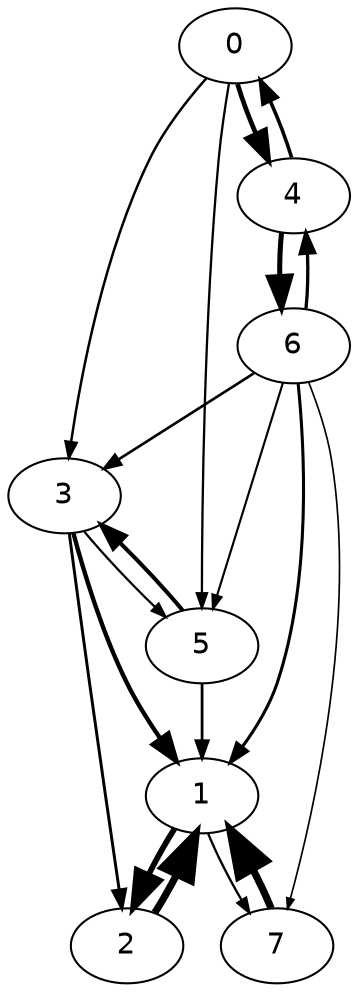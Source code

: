 digraph "" {
	node [fontname=Helvetica];
	0 -> 3	[arrowsize=0.7594211276405083,
		penwidth=1.206139438017278];
	0 -> 4	[arrowsize=1.4275635241055287,
		penwidth=2.267306773579369];
	0 -> 5	[arrowsize=0.6965612229204887,
		penwidth=1.1063031187560706];
	3 -> 5	[arrowsize=0.6832773847003789,
		penwidth=1.085205258053543];
	3 -> 1	[arrowsize=1.3250846985673785,
		penwidth=2.1045462859599544];
	3 -> 2	[arrowsize=0.8937034323715994,
		penwidth=1.419411333766658];
	4 -> 0	[arrowsize=1.0852606947802685,
		penwidth=1.7236493387686618];
	4 -> 6	[arrowsize=1.530914051256942,
		penwidth=2.4314517284669077];
	5 -> 3	[arrowsize=1.2256017504121617,
		penwidth=1.9465439565369627];
	5 -> 1	[arrowsize=0.8363585335116765,
		penwidth=1.3283341414597216];
	1 -> 2	[arrowsize=1.7455128971339227,
		penwidth=2.7722851895656424];
	1 -> 7	[arrowsize=0.6998397061794187,
		penwidth=1.111510121579077];
	2 -> 1	[arrowsize=2.1769676682445342,
		penwidth=3.4575368848589667];
	7 -> 1	[arrowsize=2.21,
		penwidth=3.5100000000000002];
	6 -> 3	[arrowsize=0.8016121324174722,
		penwidth=1.2731486808983383];
	6 -> 4	[arrowsize=0.9965749875110564,
		penwidth=1.5827955683999133];
	6 -> 5	[arrowsize=0.6491548699442998,
		penwidth=1.0310106757938882];
	6 -> 1	[arrowsize=0.934040501727702,
		penwidth=1.4834760909792915];
	6 -> 7	[arrowsize=0.51,
		penwidth=0.81];
}
